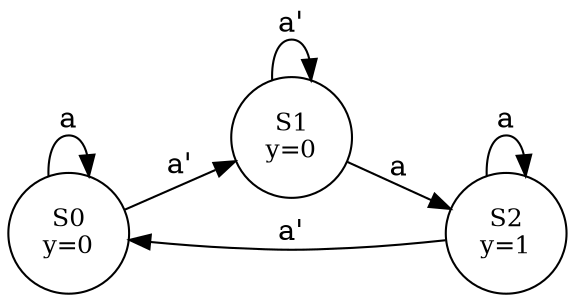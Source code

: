 digraph finite_state_machine {
    rankdir=LR;
    size="8,5"
    
    node [shape = circle, label="S0\ny=0", fontsize=12] S0;
    node [shape = circle, label="S1\ny=0", fontsize=12] S1;
    node [shape = circle, label="S2\ny=1", fontsize=12] S2;

    S0  -> S0 [ label = "a" ];
    S0  -> S1 [ label = "a'" ];
    S1 -> S2  [ label = "a" ];
    S1 -> S1 [ label = "a'" ];
    S2 -> S2 [ label = "a" ];
    S2 -> S0 [ label = "a'" ];
}